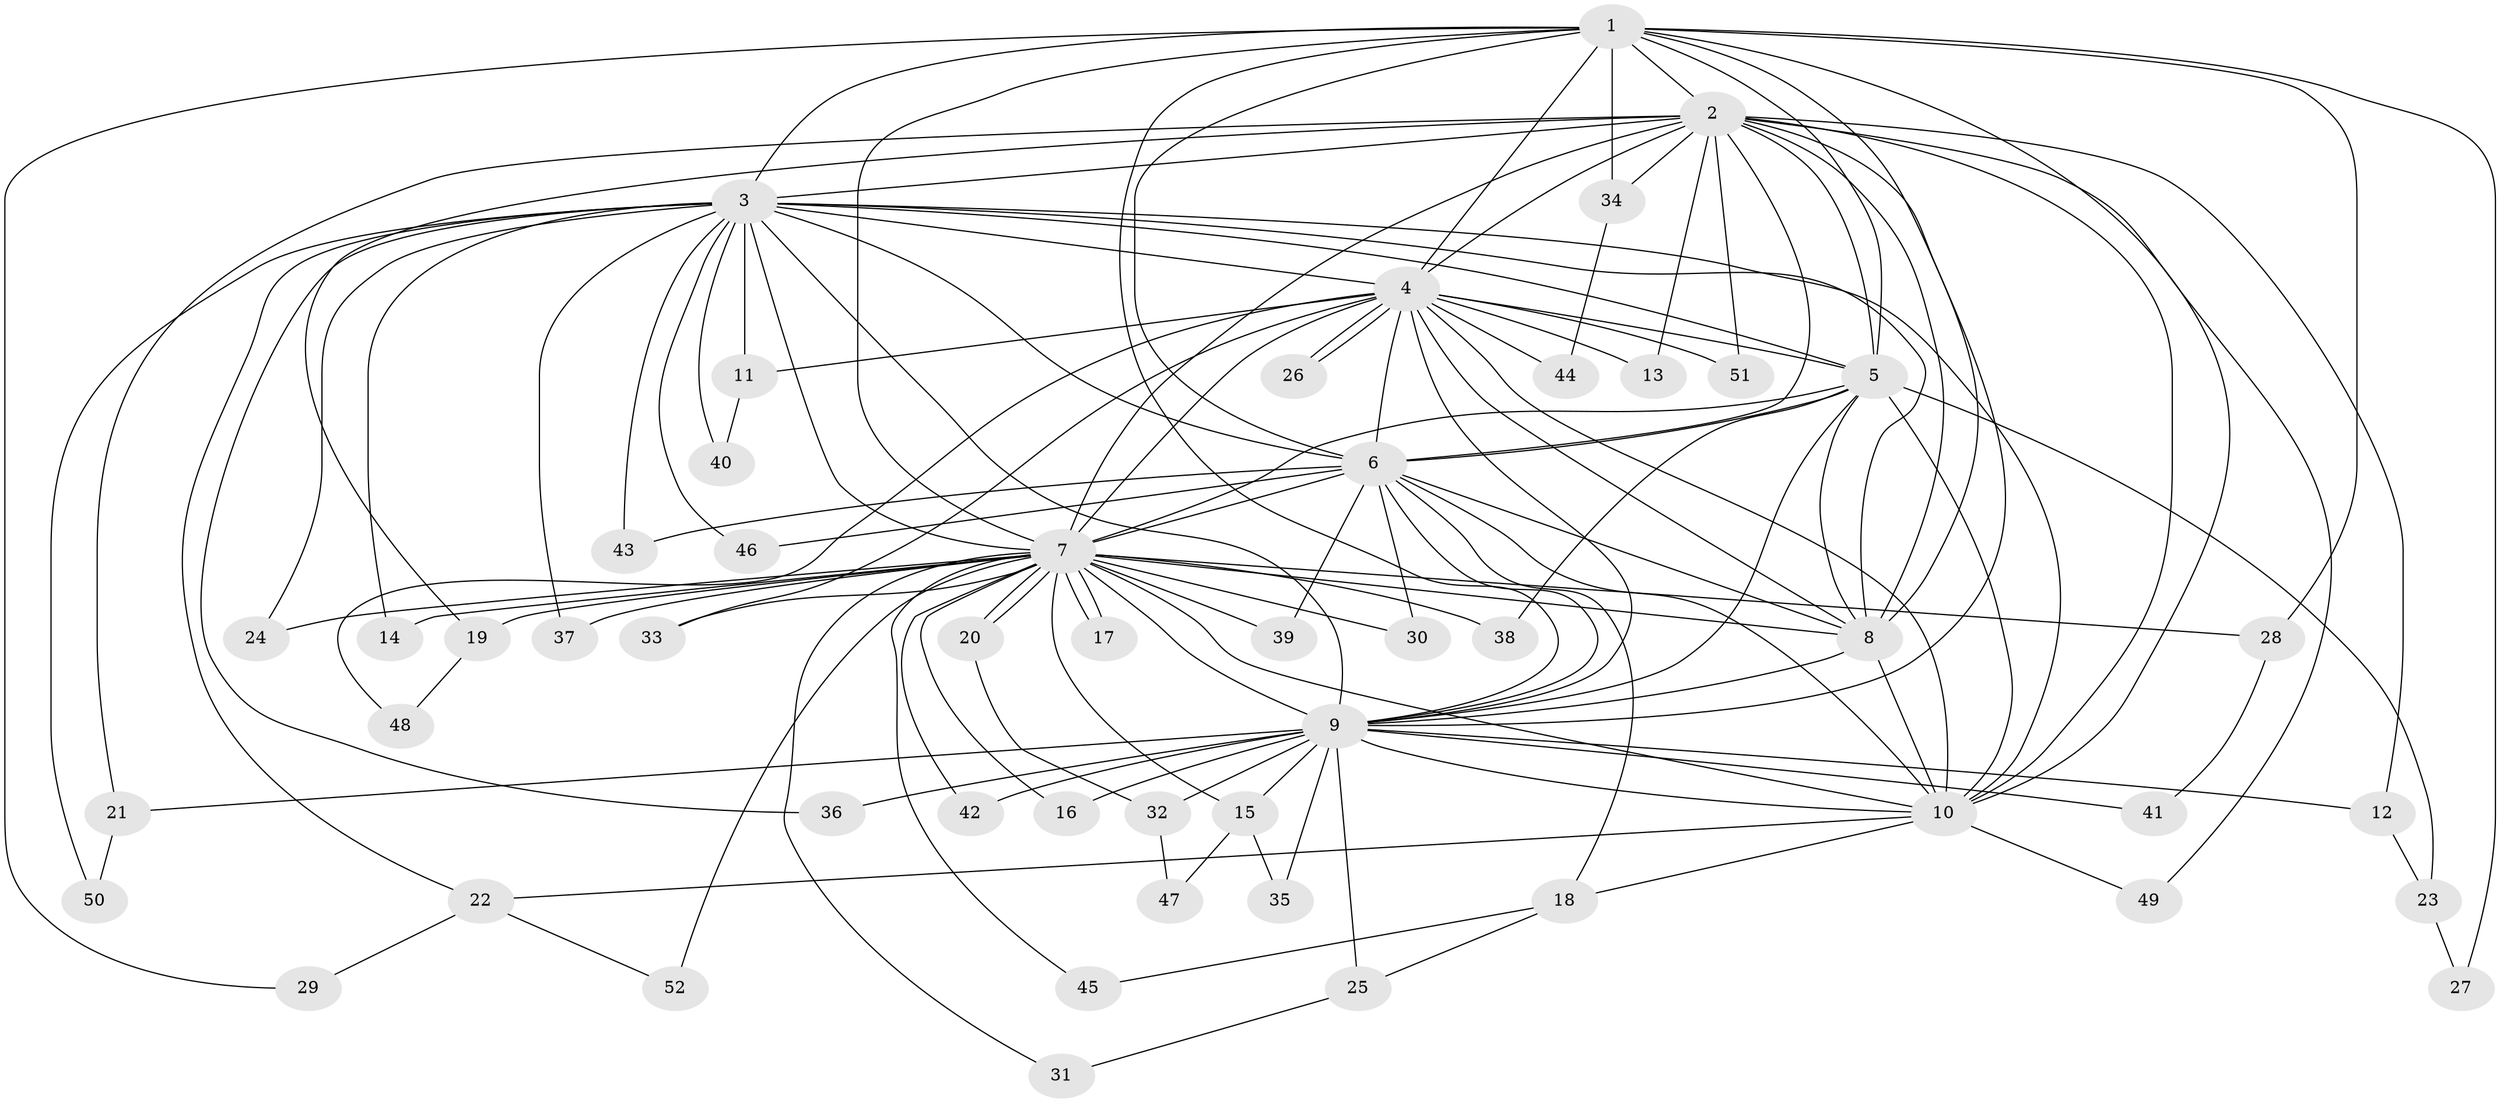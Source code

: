 // Generated by graph-tools (version 1.1) at 2025/01/03/09/25 03:01:21]
// undirected, 52 vertices, 129 edges
graph export_dot {
graph [start="1"]
  node [color=gray90,style=filled];
  1;
  2;
  3;
  4;
  5;
  6;
  7;
  8;
  9;
  10;
  11;
  12;
  13;
  14;
  15;
  16;
  17;
  18;
  19;
  20;
  21;
  22;
  23;
  24;
  25;
  26;
  27;
  28;
  29;
  30;
  31;
  32;
  33;
  34;
  35;
  36;
  37;
  38;
  39;
  40;
  41;
  42;
  43;
  44;
  45;
  46;
  47;
  48;
  49;
  50;
  51;
  52;
  1 -- 2;
  1 -- 3;
  1 -- 4;
  1 -- 5;
  1 -- 6;
  1 -- 7;
  1 -- 8;
  1 -- 9;
  1 -- 10;
  1 -- 27;
  1 -- 28;
  1 -- 29;
  1 -- 34;
  2 -- 3;
  2 -- 4;
  2 -- 5;
  2 -- 6;
  2 -- 7;
  2 -- 8;
  2 -- 9;
  2 -- 10;
  2 -- 12;
  2 -- 13;
  2 -- 19;
  2 -- 21;
  2 -- 34;
  2 -- 49;
  2 -- 51;
  3 -- 4;
  3 -- 5;
  3 -- 6;
  3 -- 7;
  3 -- 8;
  3 -- 9;
  3 -- 10;
  3 -- 11;
  3 -- 14;
  3 -- 22;
  3 -- 24;
  3 -- 36;
  3 -- 37;
  3 -- 40;
  3 -- 43;
  3 -- 46;
  3 -- 50;
  4 -- 5;
  4 -- 6;
  4 -- 7;
  4 -- 8;
  4 -- 9;
  4 -- 10;
  4 -- 11;
  4 -- 13;
  4 -- 26;
  4 -- 26;
  4 -- 33;
  4 -- 44;
  4 -- 48;
  4 -- 51;
  5 -- 6;
  5 -- 7;
  5 -- 8;
  5 -- 9;
  5 -- 10;
  5 -- 23;
  5 -- 38;
  6 -- 7;
  6 -- 8;
  6 -- 9;
  6 -- 10;
  6 -- 18;
  6 -- 30;
  6 -- 39;
  6 -- 43;
  6 -- 46;
  7 -- 8;
  7 -- 9;
  7 -- 10;
  7 -- 14;
  7 -- 15;
  7 -- 16;
  7 -- 17;
  7 -- 17;
  7 -- 19;
  7 -- 20;
  7 -- 20;
  7 -- 24;
  7 -- 28;
  7 -- 30;
  7 -- 31;
  7 -- 33;
  7 -- 37;
  7 -- 38;
  7 -- 39;
  7 -- 42;
  7 -- 45;
  7 -- 52;
  8 -- 9;
  8 -- 10;
  9 -- 10;
  9 -- 12;
  9 -- 15;
  9 -- 16;
  9 -- 21;
  9 -- 25;
  9 -- 32;
  9 -- 35;
  9 -- 36;
  9 -- 41;
  9 -- 42;
  10 -- 18;
  10 -- 22;
  10 -- 49;
  11 -- 40;
  12 -- 23;
  15 -- 35;
  15 -- 47;
  18 -- 25;
  18 -- 45;
  19 -- 48;
  20 -- 32;
  21 -- 50;
  22 -- 29;
  22 -- 52;
  23 -- 27;
  25 -- 31;
  28 -- 41;
  32 -- 47;
  34 -- 44;
}
